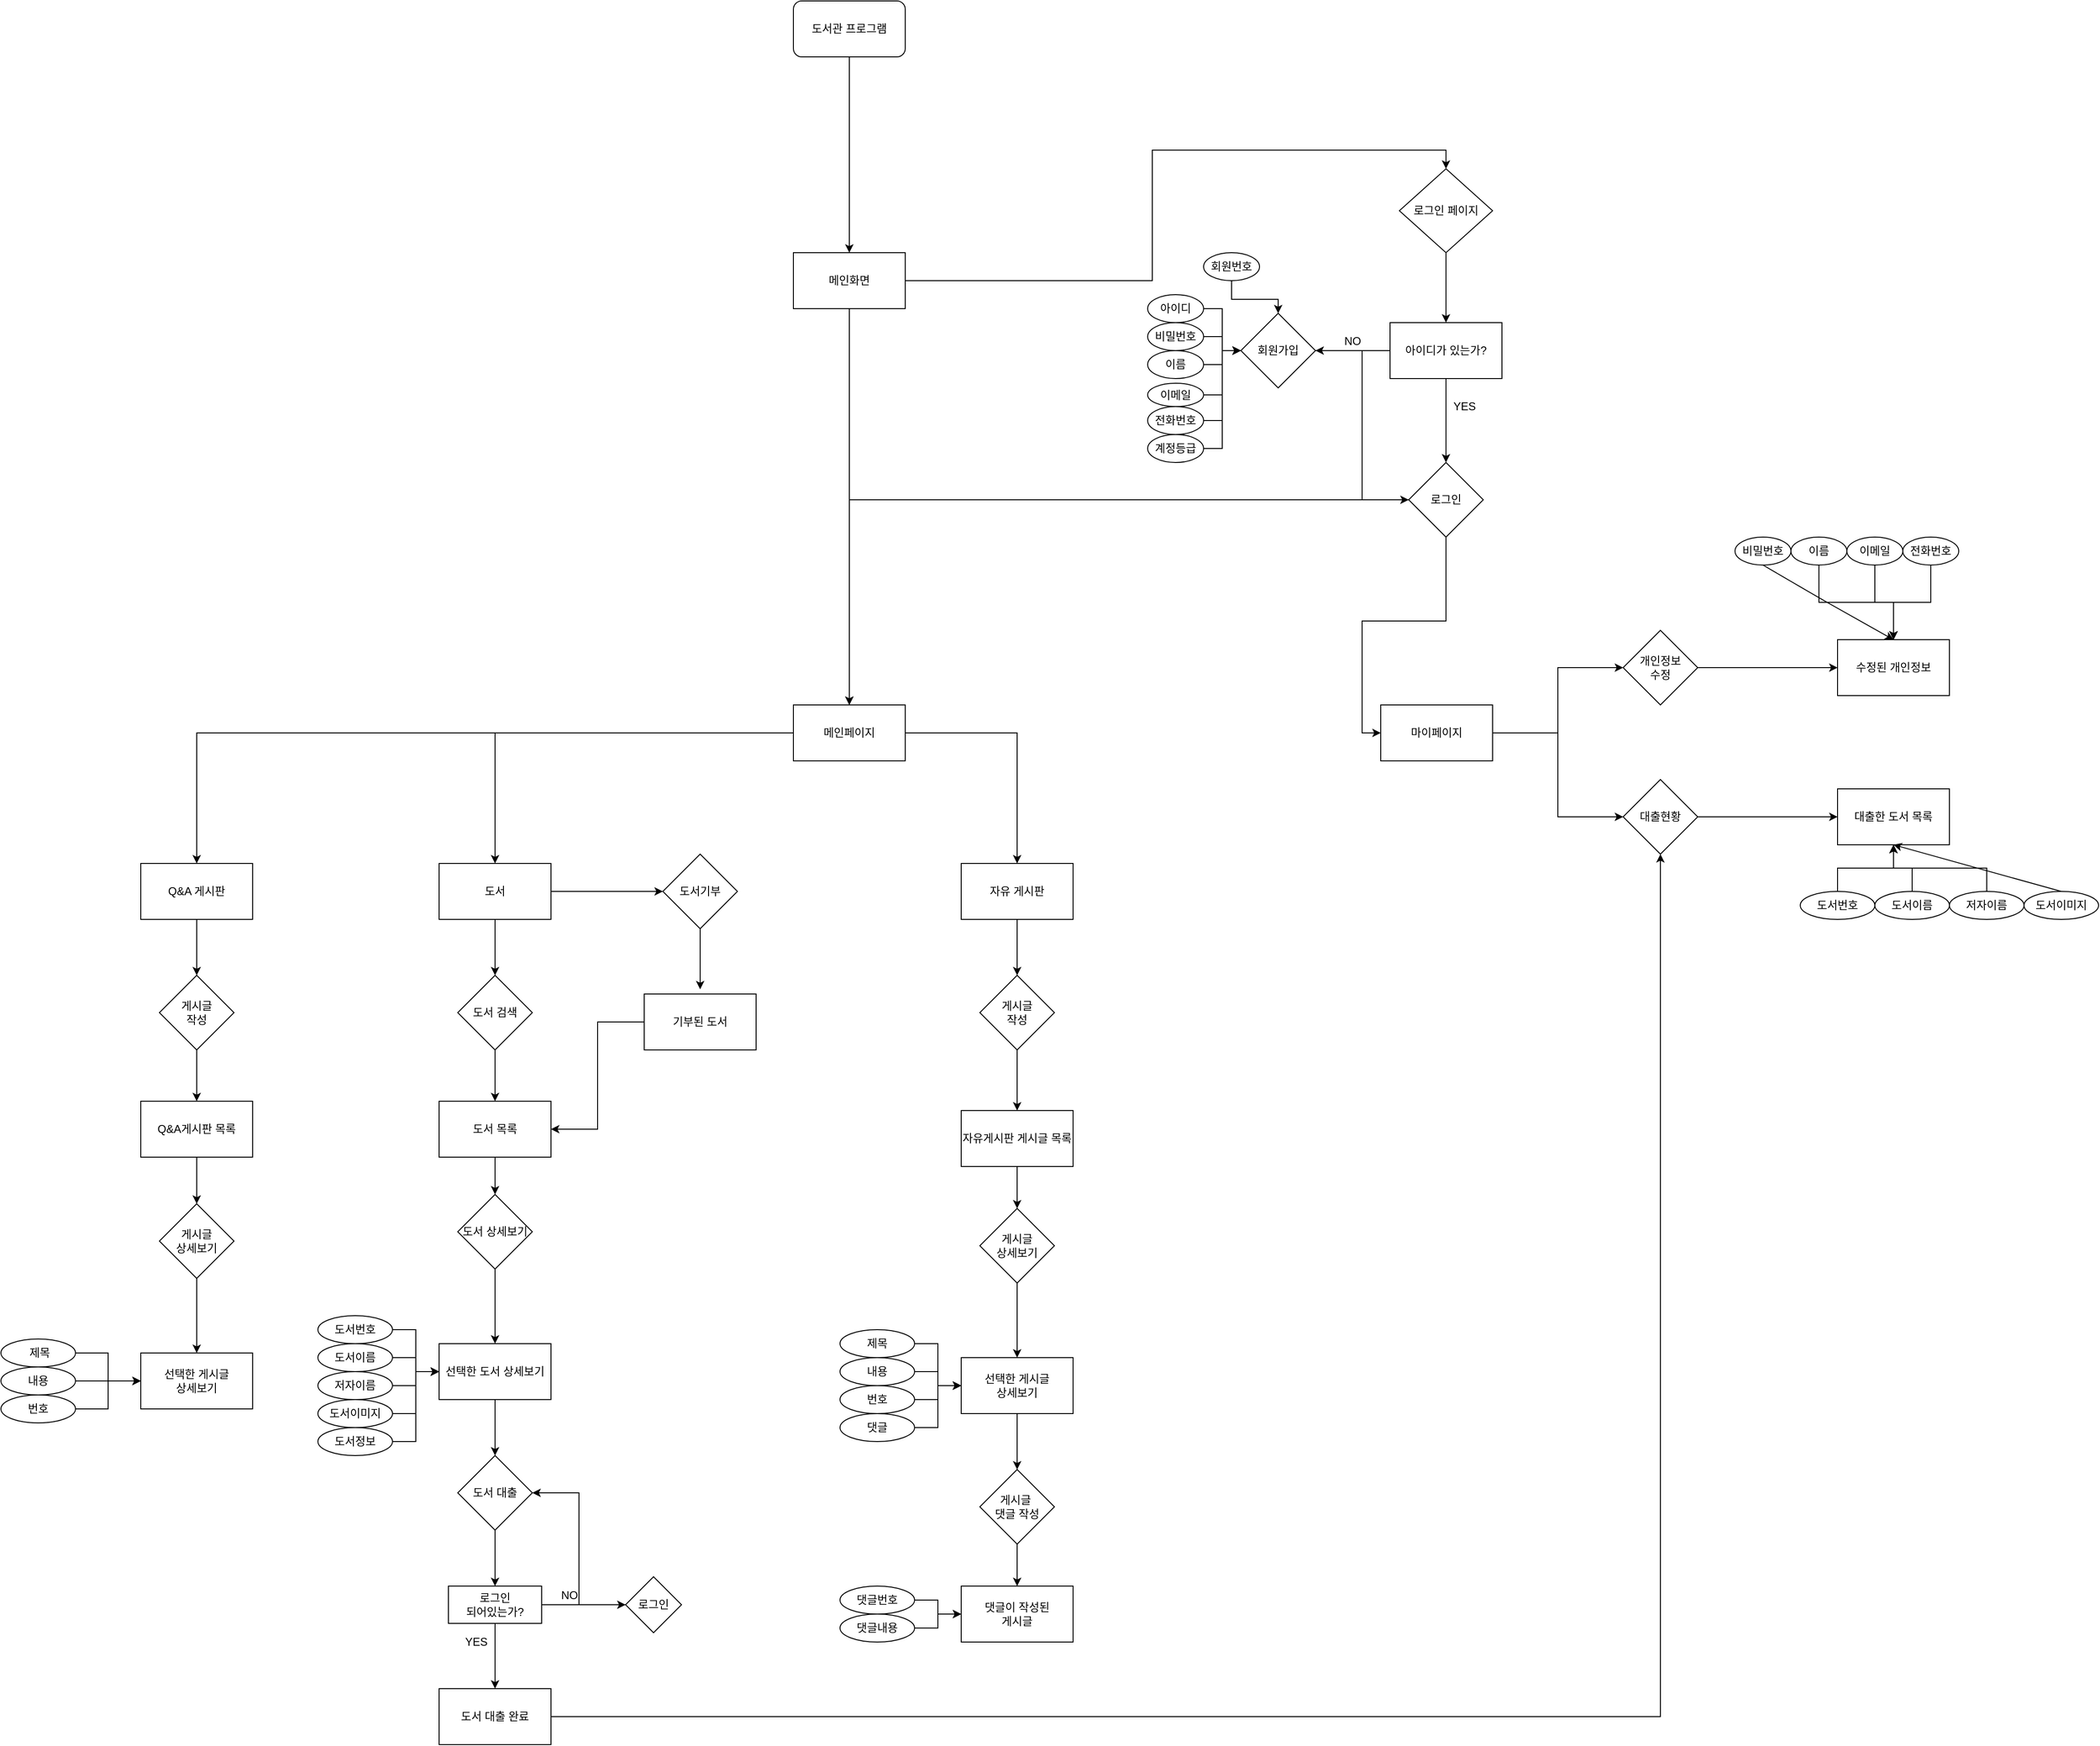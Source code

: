 <mxfile version="13.8.3" type="github">
  <diagram id="GgRh5Rb7qiYKTDojv8wG" name="Page-1">
    <mxGraphModel dx="2249" dy="794" grid="1" gridSize="10" guides="1" tooltips="1" connect="1" arrows="1" fold="1" page="1" pageScale="1" pageWidth="827" pageHeight="1169" math="0" shadow="0">
      <root>
        <mxCell id="0" />
        <mxCell id="1" parent="0" />
        <mxCell id="1i4GBmqMb5xNE_aHgTyW-204" style="edgeStyle=orthogonalEdgeStyle;rounded=0;orthogonalLoop=1;jettySize=auto;html=1;" parent="1" source="1i4GBmqMb5xNE_aHgTyW-30" target="1i4GBmqMb5xNE_aHgTyW-193" edge="1">
          <mxGeometry relative="1" as="geometry" />
        </mxCell>
        <mxCell id="1i4GBmqMb5xNE_aHgTyW-30" value="&lt;font style=&quot;vertical-align: inherit&quot;&gt;&lt;font style=&quot;vertical-align: inherit&quot;&gt;도서관 프로그램&lt;/font&gt;&lt;/font&gt;" style="rounded=1;whiteSpace=wrap;html=1;" parent="1" vertex="1">
          <mxGeometry x="340" y="20" width="120" height="60" as="geometry" />
        </mxCell>
        <mxCell id="1i4GBmqMb5xNE_aHgTyW-105" value="로그인 페이지" style="rhombus;whiteSpace=wrap;html=1;" parent="1" vertex="1">
          <mxGeometry x="990" y="200" width="100" height="90" as="geometry" />
        </mxCell>
        <mxCell id="1i4GBmqMb5xNE_aHgTyW-134" style="edgeStyle=orthogonalEdgeStyle;rounded=0;orthogonalLoop=1;jettySize=auto;html=1;" parent="1" source="1i4GBmqMb5xNE_aHgTyW-106" target="1i4GBmqMb5xNE_aHgTyW-132" edge="1">
          <mxGeometry relative="1" as="geometry" />
        </mxCell>
        <mxCell id="1i4GBmqMb5xNE_aHgTyW-106" value="아이디가 있는가?" style="rounded=0;whiteSpace=wrap;html=1;" parent="1" vertex="1">
          <mxGeometry x="980" y="365" width="120" height="60" as="geometry" />
        </mxCell>
        <mxCell id="1i4GBmqMb5xNE_aHgTyW-107" value="" style="endArrow=classic;html=1;exitX=0.5;exitY=1;exitDx=0;exitDy=0;entryX=0.5;entryY=0;entryDx=0;entryDy=0;" parent="1" source="1i4GBmqMb5xNE_aHgTyW-105" target="1i4GBmqMb5xNE_aHgTyW-106" edge="1">
          <mxGeometry width="50" height="50" relative="1" as="geometry">
            <mxPoint x="880" y="425" as="sourcePoint" />
            <mxPoint x="930" y="375" as="targetPoint" />
          </mxGeometry>
        </mxCell>
        <mxCell id="1i4GBmqMb5xNE_aHgTyW-133" style="edgeStyle=orthogonalEdgeStyle;rounded=0;orthogonalLoop=1;jettySize=auto;html=1;entryX=0;entryY=0.5;entryDx=0;entryDy=0;" parent="1" source="1i4GBmqMb5xNE_aHgTyW-108" target="1i4GBmqMb5xNE_aHgTyW-132" edge="1">
          <mxGeometry relative="1" as="geometry" />
        </mxCell>
        <mxCell id="1i4GBmqMb5xNE_aHgTyW-108" value="회원가입" style="rhombus;whiteSpace=wrap;html=1;" parent="1" vertex="1">
          <mxGeometry x="820" y="355" width="80" height="80" as="geometry" />
        </mxCell>
        <mxCell id="1i4GBmqMb5xNE_aHgTyW-109" value="" style="endArrow=classic;html=1;exitX=0;exitY=0.5;exitDx=0;exitDy=0;entryX=1;entryY=0.5;entryDx=0;entryDy=0;" parent="1" source="1i4GBmqMb5xNE_aHgTyW-106" target="1i4GBmqMb5xNE_aHgTyW-108" edge="1">
          <mxGeometry width="50" height="50" relative="1" as="geometry">
            <mxPoint x="880" y="425" as="sourcePoint" />
            <mxPoint x="930" y="375" as="targetPoint" />
          </mxGeometry>
        </mxCell>
        <mxCell id="1i4GBmqMb5xNE_aHgTyW-153" style="edgeStyle=orthogonalEdgeStyle;rounded=0;orthogonalLoop=1;jettySize=auto;html=1;entryX=0.5;entryY=0;entryDx=0;entryDy=0;" parent="1" source="1i4GBmqMb5xNE_aHgTyW-131" target="1i4GBmqMb5xNE_aHgTyW-150" edge="1">
          <mxGeometry relative="1" as="geometry" />
        </mxCell>
        <mxCell id="1i4GBmqMb5xNE_aHgTyW-154" style="edgeStyle=orthogonalEdgeStyle;rounded=0;orthogonalLoop=1;jettySize=auto;html=1;entryX=0.5;entryY=0;entryDx=0;entryDy=0;" parent="1" source="1i4GBmqMb5xNE_aHgTyW-131" target="1i4GBmqMb5xNE_aHgTyW-151" edge="1">
          <mxGeometry relative="1" as="geometry" />
        </mxCell>
        <mxCell id="1i4GBmqMb5xNE_aHgTyW-155" style="edgeStyle=orthogonalEdgeStyle;rounded=0;orthogonalLoop=1;jettySize=auto;html=1;entryX=0.5;entryY=0;entryDx=0;entryDy=0;" parent="1" source="1i4GBmqMb5xNE_aHgTyW-131" target="1i4GBmqMb5xNE_aHgTyW-152" edge="1">
          <mxGeometry relative="1" as="geometry" />
        </mxCell>
        <mxCell id="1i4GBmqMb5xNE_aHgTyW-131" value="메인페이지" style="rounded=0;whiteSpace=wrap;html=1;" parent="1" vertex="1">
          <mxGeometry x="340" y="775" width="120" height="60" as="geometry" />
        </mxCell>
        <mxCell id="1i4GBmqMb5xNE_aHgTyW-144" style="edgeStyle=orthogonalEdgeStyle;rounded=0;orthogonalLoop=1;jettySize=auto;html=1;entryX=0;entryY=0.5;entryDx=0;entryDy=0;" parent="1" source="1i4GBmqMb5xNE_aHgTyW-132" target="1i4GBmqMb5xNE_aHgTyW-143" edge="1">
          <mxGeometry relative="1" as="geometry" />
        </mxCell>
        <mxCell id="1i4GBmqMb5xNE_aHgTyW-205" style="edgeStyle=orthogonalEdgeStyle;rounded=0;orthogonalLoop=1;jettySize=auto;html=1;entryX=0.5;entryY=0;entryDx=0;entryDy=0;" parent="1" source="1i4GBmqMb5xNE_aHgTyW-132" target="1i4GBmqMb5xNE_aHgTyW-131" edge="1">
          <mxGeometry relative="1" as="geometry" />
        </mxCell>
        <mxCell id="1i4GBmqMb5xNE_aHgTyW-132" value="로그인" style="rhombus;whiteSpace=wrap;html=1;" parent="1" vertex="1">
          <mxGeometry x="1000" y="515" width="80" height="80" as="geometry" />
        </mxCell>
        <mxCell id="1i4GBmqMb5xNE_aHgTyW-140" value="NO" style="text;html=1;strokeColor=none;fillColor=none;align=center;verticalAlign=middle;whiteSpace=wrap;rounded=0;" parent="1" vertex="1">
          <mxGeometry x="920" y="375" width="40" height="20" as="geometry" />
        </mxCell>
        <mxCell id="1i4GBmqMb5xNE_aHgTyW-142" value="YES" style="text;html=1;strokeColor=none;fillColor=none;align=center;verticalAlign=middle;whiteSpace=wrap;rounded=0;" parent="1" vertex="1">
          <mxGeometry x="1040" y="445" width="40" height="20" as="geometry" />
        </mxCell>
        <mxCell id="1i4GBmqMb5xNE_aHgTyW-148" style="edgeStyle=orthogonalEdgeStyle;rounded=0;orthogonalLoop=1;jettySize=auto;html=1;entryX=0;entryY=0.5;entryDx=0;entryDy=0;" parent="1" source="1i4GBmqMb5xNE_aHgTyW-143" target="1i4GBmqMb5xNE_aHgTyW-147" edge="1">
          <mxGeometry relative="1" as="geometry" />
        </mxCell>
        <mxCell id="1i4GBmqMb5xNE_aHgTyW-149" style="edgeStyle=orthogonalEdgeStyle;rounded=0;orthogonalLoop=1;jettySize=auto;html=1;entryX=0;entryY=0.5;entryDx=0;entryDy=0;" parent="1" source="1i4GBmqMb5xNE_aHgTyW-143" target="1i4GBmqMb5xNE_aHgTyW-146" edge="1">
          <mxGeometry relative="1" as="geometry" />
        </mxCell>
        <mxCell id="1i4GBmqMb5xNE_aHgTyW-143" value="마이페이지" style="rounded=0;whiteSpace=wrap;html=1;" parent="1" vertex="1">
          <mxGeometry x="970" y="775" width="120" height="60" as="geometry" />
        </mxCell>
        <mxCell id="1i4GBmqMb5xNE_aHgTyW-197" style="edgeStyle=orthogonalEdgeStyle;rounded=0;orthogonalLoop=1;jettySize=auto;html=1;entryX=0;entryY=0.5;entryDx=0;entryDy=0;" parent="1" source="1i4GBmqMb5xNE_aHgTyW-146" target="1i4GBmqMb5xNE_aHgTyW-196" edge="1">
          <mxGeometry relative="1" as="geometry" />
        </mxCell>
        <mxCell id="1i4GBmqMb5xNE_aHgTyW-146" value="개인정보&lt;br&gt;수정" style="rhombus;whiteSpace=wrap;html=1;" parent="1" vertex="1">
          <mxGeometry x="1230" y="695" width="80" height="80" as="geometry" />
        </mxCell>
        <mxCell id="1i4GBmqMb5xNE_aHgTyW-201" style="edgeStyle=orthogonalEdgeStyle;rounded=0;orthogonalLoop=1;jettySize=auto;html=1;entryX=0;entryY=0.5;entryDx=0;entryDy=0;" parent="1" source="1i4GBmqMb5xNE_aHgTyW-147" target="1i4GBmqMb5xNE_aHgTyW-200" edge="1">
          <mxGeometry relative="1" as="geometry" />
        </mxCell>
        <mxCell id="1i4GBmqMb5xNE_aHgTyW-147" value="대출현황" style="rhombus;whiteSpace=wrap;html=1;" parent="1" vertex="1">
          <mxGeometry x="1230" y="855" width="80" height="80" as="geometry" />
        </mxCell>
        <mxCell id="1i4GBmqMb5xNE_aHgTyW-160" style="edgeStyle=orthogonalEdgeStyle;rounded=0;orthogonalLoop=1;jettySize=auto;html=1;entryX=0.5;entryY=0;entryDx=0;entryDy=0;" parent="1" source="1i4GBmqMb5xNE_aHgTyW-150" target="1i4GBmqMb5xNE_aHgTyW-158" edge="1">
          <mxGeometry relative="1" as="geometry" />
        </mxCell>
        <mxCell id="IJAxx7_-MqXg1oJ6gXs_-74" style="edgeStyle=orthogonalEdgeStyle;rounded=0;orthogonalLoop=1;jettySize=auto;html=1;entryX=0;entryY=0.5;entryDx=0;entryDy=0;" edge="1" parent="1" source="1i4GBmqMb5xNE_aHgTyW-150" target="IJAxx7_-MqXg1oJ6gXs_-73">
          <mxGeometry relative="1" as="geometry" />
        </mxCell>
        <mxCell id="1i4GBmqMb5xNE_aHgTyW-150" value="도서" style="rounded=0;whiteSpace=wrap;html=1;" parent="1" vertex="1">
          <mxGeometry x="-40" y="945" width="120" height="60" as="geometry" />
        </mxCell>
        <mxCell id="1i4GBmqMb5xNE_aHgTyW-159" style="edgeStyle=orthogonalEdgeStyle;rounded=0;orthogonalLoop=1;jettySize=auto;html=1;entryX=0.5;entryY=0;entryDx=0;entryDy=0;" parent="1" source="1i4GBmqMb5xNE_aHgTyW-151" target="1i4GBmqMb5xNE_aHgTyW-157" edge="1">
          <mxGeometry relative="1" as="geometry" />
        </mxCell>
        <mxCell id="1i4GBmqMb5xNE_aHgTyW-151" value="Q&amp;amp;A 게시판" style="rounded=0;whiteSpace=wrap;html=1;" parent="1" vertex="1">
          <mxGeometry x="-360" y="945" width="120" height="60" as="geometry" />
        </mxCell>
        <mxCell id="1i4GBmqMb5xNE_aHgTyW-161" style="edgeStyle=orthogonalEdgeStyle;rounded=0;orthogonalLoop=1;jettySize=auto;html=1;entryX=0.5;entryY=0;entryDx=0;entryDy=0;" parent="1" source="1i4GBmqMb5xNE_aHgTyW-152" target="1i4GBmqMb5xNE_aHgTyW-156" edge="1">
          <mxGeometry relative="1" as="geometry" />
        </mxCell>
        <mxCell id="1i4GBmqMb5xNE_aHgTyW-152" value="자유 게시판" style="rounded=0;whiteSpace=wrap;html=1;" parent="1" vertex="1">
          <mxGeometry x="520" y="945" width="120" height="60" as="geometry" />
        </mxCell>
        <mxCell id="1i4GBmqMb5xNE_aHgTyW-229" style="edgeStyle=orthogonalEdgeStyle;rounded=0;orthogonalLoop=1;jettySize=auto;html=1;entryX=0.5;entryY=0;entryDx=0;entryDy=0;" parent="1" source="1i4GBmqMb5xNE_aHgTyW-156" target="1i4GBmqMb5xNE_aHgTyW-226" edge="1">
          <mxGeometry relative="1" as="geometry" />
        </mxCell>
        <mxCell id="1i4GBmqMb5xNE_aHgTyW-156" value="게시글&lt;br&gt;작성" style="rhombus;whiteSpace=wrap;html=1;" parent="1" vertex="1">
          <mxGeometry x="540" y="1065" width="80" height="80" as="geometry" />
        </mxCell>
        <mxCell id="1i4GBmqMb5xNE_aHgTyW-223" style="edgeStyle=orthogonalEdgeStyle;rounded=0;orthogonalLoop=1;jettySize=auto;html=1;entryX=0.5;entryY=0;entryDx=0;entryDy=0;" parent="1" source="1i4GBmqMb5xNE_aHgTyW-157" target="1i4GBmqMb5xNE_aHgTyW-220" edge="1">
          <mxGeometry relative="1" as="geometry" />
        </mxCell>
        <mxCell id="1i4GBmqMb5xNE_aHgTyW-157" value="게시글&lt;br&gt;작성" style="rhombus;whiteSpace=wrap;html=1;" parent="1" vertex="1">
          <mxGeometry x="-340" y="1065" width="80" height="80" as="geometry" />
        </mxCell>
        <mxCell id="1i4GBmqMb5xNE_aHgTyW-227" style="edgeStyle=orthogonalEdgeStyle;rounded=0;orthogonalLoop=1;jettySize=auto;html=1;entryX=0.5;entryY=0;entryDx=0;entryDy=0;" parent="1" source="1i4GBmqMb5xNE_aHgTyW-158" target="1i4GBmqMb5xNE_aHgTyW-225" edge="1">
          <mxGeometry relative="1" as="geometry" />
        </mxCell>
        <mxCell id="1i4GBmqMb5xNE_aHgTyW-158" value="도서 검색" style="rhombus;whiteSpace=wrap;html=1;" parent="1" vertex="1">
          <mxGeometry x="-20" y="1065" width="80" height="80" as="geometry" />
        </mxCell>
        <mxCell id="1i4GBmqMb5xNE_aHgTyW-165" style="edgeStyle=orthogonalEdgeStyle;rounded=0;orthogonalLoop=1;jettySize=auto;html=1;entryX=0.5;entryY=0;entryDx=0;entryDy=0;" parent="1" source="1i4GBmqMb5xNE_aHgTyW-162" target="1i4GBmqMb5xNE_aHgTyW-164" edge="1">
          <mxGeometry relative="1" as="geometry" />
        </mxCell>
        <mxCell id="1i4GBmqMb5xNE_aHgTyW-162" value="도서 상세보기" style="rhombus;whiteSpace=wrap;html=1;" parent="1" vertex="1">
          <mxGeometry x="-20" y="1300" width="80" height="80" as="geometry" />
        </mxCell>
        <mxCell id="1i4GBmqMb5xNE_aHgTyW-181" style="edgeStyle=orthogonalEdgeStyle;rounded=0;orthogonalLoop=1;jettySize=auto;html=1;entryX=0.5;entryY=0;entryDx=0;entryDy=0;" parent="1" source="1i4GBmqMb5xNE_aHgTyW-164" target="1i4GBmqMb5xNE_aHgTyW-180" edge="1">
          <mxGeometry relative="1" as="geometry" />
        </mxCell>
        <mxCell id="1i4GBmqMb5xNE_aHgTyW-164" value="선택한 도서 상세보기" style="rounded=0;whiteSpace=wrap;html=1;" parent="1" vertex="1">
          <mxGeometry x="-40" y="1460" width="120" height="60" as="geometry" />
        </mxCell>
        <mxCell id="1i4GBmqMb5xNE_aHgTyW-166" style="edgeStyle=orthogonalEdgeStyle;rounded=0;orthogonalLoop=1;jettySize=auto;html=1;entryX=0.5;entryY=0;entryDx=0;entryDy=0;" parent="1" source="1i4GBmqMb5xNE_aHgTyW-167" target="1i4GBmqMb5xNE_aHgTyW-168" edge="1">
          <mxGeometry relative="1" as="geometry" />
        </mxCell>
        <mxCell id="1i4GBmqMb5xNE_aHgTyW-167" value="게시글 &lt;br&gt;상세보기" style="rhombus;whiteSpace=wrap;html=1;" parent="1" vertex="1">
          <mxGeometry x="540" y="1315" width="80" height="80" as="geometry" />
        </mxCell>
        <mxCell id="1i4GBmqMb5xNE_aHgTyW-179" style="edgeStyle=orthogonalEdgeStyle;rounded=0;orthogonalLoop=1;jettySize=auto;html=1;entryX=0.5;entryY=0;entryDx=0;entryDy=0;" parent="1" source="1i4GBmqMb5xNE_aHgTyW-168" target="1i4GBmqMb5xNE_aHgTyW-177" edge="1">
          <mxGeometry relative="1" as="geometry" />
        </mxCell>
        <mxCell id="1i4GBmqMb5xNE_aHgTyW-168" value="선택한 게시글 &lt;br&gt;상세보기" style="rounded=0;whiteSpace=wrap;html=1;" parent="1" vertex="1">
          <mxGeometry x="520" y="1475" width="120" height="60" as="geometry" />
        </mxCell>
        <mxCell id="1i4GBmqMb5xNE_aHgTyW-172" style="edgeStyle=orthogonalEdgeStyle;rounded=0;orthogonalLoop=1;jettySize=auto;html=1;entryX=0.5;entryY=0;entryDx=0;entryDy=0;" parent="1" source="1i4GBmqMb5xNE_aHgTyW-173" target="1i4GBmqMb5xNE_aHgTyW-174" edge="1">
          <mxGeometry relative="1" as="geometry" />
        </mxCell>
        <mxCell id="1i4GBmqMb5xNE_aHgTyW-173" value="게시글 &lt;br&gt;상세보기" style="rhombus;whiteSpace=wrap;html=1;" parent="1" vertex="1">
          <mxGeometry x="-340" y="1310" width="80" height="80" as="geometry" />
        </mxCell>
        <mxCell id="1i4GBmqMb5xNE_aHgTyW-174" value="선택한 게시글 &lt;br&gt;상세보기" style="rounded=0;whiteSpace=wrap;html=1;" parent="1" vertex="1">
          <mxGeometry x="-360" y="1470" width="120" height="60" as="geometry" />
        </mxCell>
        <mxCell id="IJAxx7_-MqXg1oJ6gXs_-78" style="edgeStyle=orthogonalEdgeStyle;rounded=0;orthogonalLoop=1;jettySize=auto;html=1;" edge="1" parent="1" source="1i4GBmqMb5xNE_aHgTyW-177" target="IJAxx7_-MqXg1oJ6gXs_-79">
          <mxGeometry relative="1" as="geometry">
            <mxPoint x="580" y="1740" as="targetPoint" />
          </mxGeometry>
        </mxCell>
        <mxCell id="1i4GBmqMb5xNE_aHgTyW-177" value="게시글&amp;nbsp;&lt;br&gt;댓글 작성" style="rhombus;whiteSpace=wrap;html=1;" parent="1" vertex="1">
          <mxGeometry x="540" y="1595" width="80" height="80" as="geometry" />
        </mxCell>
        <mxCell id="1i4GBmqMb5xNE_aHgTyW-184" style="edgeStyle=orthogonalEdgeStyle;rounded=0;orthogonalLoop=1;jettySize=auto;html=1;entryX=0.5;entryY=0;entryDx=0;entryDy=0;" parent="1" source="1i4GBmqMb5xNE_aHgTyW-180" target="1i4GBmqMb5xNE_aHgTyW-182" edge="1">
          <mxGeometry relative="1" as="geometry" />
        </mxCell>
        <mxCell id="1i4GBmqMb5xNE_aHgTyW-180" value="도서 대출" style="rhombus;whiteSpace=wrap;html=1;" parent="1" vertex="1">
          <mxGeometry x="-20" y="1580" width="80" height="80" as="geometry" />
        </mxCell>
        <mxCell id="1i4GBmqMb5xNE_aHgTyW-182" value="로그인 &lt;br&gt;되어있는가?" style="rounded=0;whiteSpace=wrap;html=1;" parent="1" vertex="1">
          <mxGeometry x="-30" y="1720" width="100" height="40" as="geometry" />
        </mxCell>
        <mxCell id="1i4GBmqMb5xNE_aHgTyW-185" value="" style="endArrow=classic;html=1;exitX=1;exitY=0.5;exitDx=0;exitDy=0;" parent="1" source="1i4GBmqMb5xNE_aHgTyW-182" edge="1">
          <mxGeometry width="50" height="50" relative="1" as="geometry">
            <mxPoint x="160" y="1770" as="sourcePoint" />
            <mxPoint x="160" y="1740" as="targetPoint" />
          </mxGeometry>
        </mxCell>
        <mxCell id="1i4GBmqMb5xNE_aHgTyW-187" value="NO" style="text;html=1;strokeColor=none;fillColor=none;align=center;verticalAlign=middle;whiteSpace=wrap;rounded=0;" parent="1" vertex="1">
          <mxGeometry x="80" y="1720" width="40" height="20" as="geometry" />
        </mxCell>
        <mxCell id="1i4GBmqMb5xNE_aHgTyW-189" style="edgeStyle=orthogonalEdgeStyle;rounded=0;orthogonalLoop=1;jettySize=auto;html=1;entryX=1;entryY=0.5;entryDx=0;entryDy=0;" parent="1" source="1i4GBmqMb5xNE_aHgTyW-188" target="1i4GBmqMb5xNE_aHgTyW-180" edge="1">
          <mxGeometry relative="1" as="geometry" />
        </mxCell>
        <mxCell id="1i4GBmqMb5xNE_aHgTyW-188" value="로그인" style="rhombus;whiteSpace=wrap;html=1;" parent="1" vertex="1">
          <mxGeometry x="160" y="1710" width="60" height="60" as="geometry" />
        </mxCell>
        <mxCell id="1i4GBmqMb5xNE_aHgTyW-202" style="edgeStyle=orthogonalEdgeStyle;rounded=0;orthogonalLoop=1;jettySize=auto;html=1;" parent="1" source="1i4GBmqMb5xNE_aHgTyW-190" target="1i4GBmqMb5xNE_aHgTyW-147" edge="1">
          <mxGeometry relative="1" as="geometry" />
        </mxCell>
        <mxCell id="1i4GBmqMb5xNE_aHgTyW-190" value="도서 대출 완료" style="rounded=0;whiteSpace=wrap;html=1;" parent="1" vertex="1">
          <mxGeometry x="-40" y="1830" width="120" height="60" as="geometry" />
        </mxCell>
        <mxCell id="1i4GBmqMb5xNE_aHgTyW-191" value="" style="endArrow=classic;html=1;exitX=0.5;exitY=1;exitDx=0;exitDy=0;entryX=0.5;entryY=0;entryDx=0;entryDy=0;" parent="1" source="1i4GBmqMb5xNE_aHgTyW-182" target="1i4GBmqMb5xNE_aHgTyW-190" edge="1">
          <mxGeometry width="50" height="50" relative="1" as="geometry">
            <mxPoint x="160" y="1870" as="sourcePoint" />
            <mxPoint x="210" y="1820" as="targetPoint" />
          </mxGeometry>
        </mxCell>
        <mxCell id="1i4GBmqMb5xNE_aHgTyW-192" value="YES" style="text;html=1;strokeColor=none;fillColor=none;align=center;verticalAlign=middle;whiteSpace=wrap;rounded=0;" parent="1" vertex="1">
          <mxGeometry x="-20" y="1770" width="40" height="20" as="geometry" />
        </mxCell>
        <mxCell id="1i4GBmqMb5xNE_aHgTyW-194" style="edgeStyle=orthogonalEdgeStyle;rounded=0;orthogonalLoop=1;jettySize=auto;html=1;entryX=0.5;entryY=0;entryDx=0;entryDy=0;" parent="1" source="1i4GBmqMb5xNE_aHgTyW-193" target="1i4GBmqMb5xNE_aHgTyW-105" edge="1">
          <mxGeometry relative="1" as="geometry" />
        </mxCell>
        <mxCell id="1i4GBmqMb5xNE_aHgTyW-195" style="edgeStyle=orthogonalEdgeStyle;rounded=0;orthogonalLoop=1;jettySize=auto;html=1;" parent="1" source="1i4GBmqMb5xNE_aHgTyW-193" target="1i4GBmqMb5xNE_aHgTyW-131" edge="1">
          <mxGeometry relative="1" as="geometry" />
        </mxCell>
        <mxCell id="1i4GBmqMb5xNE_aHgTyW-193" value="메인화면" style="rounded=0;whiteSpace=wrap;html=1;" parent="1" vertex="1">
          <mxGeometry x="340" y="290" width="120" height="60" as="geometry" />
        </mxCell>
        <mxCell id="1i4GBmqMb5xNE_aHgTyW-196" value="수정된 개인정보" style="rounded=0;whiteSpace=wrap;html=1;" parent="1" vertex="1">
          <mxGeometry x="1460" y="705" width="120" height="60" as="geometry" />
        </mxCell>
        <mxCell id="1i4GBmqMb5xNE_aHgTyW-199" style="edgeStyle=orthogonalEdgeStyle;rounded=0;orthogonalLoop=1;jettySize=auto;html=1;" parent="1" source="IJAxx7_-MqXg1oJ6gXs_-28" target="1i4GBmqMb5xNE_aHgTyW-196" edge="1">
          <mxGeometry relative="1" as="geometry" />
        </mxCell>
        <mxCell id="1i4GBmqMb5xNE_aHgTyW-198" value="비밀번호" style="ellipse;whiteSpace=wrap;html=1;" parent="1" vertex="1">
          <mxGeometry x="1350" y="595" width="60" height="30" as="geometry" />
        </mxCell>
        <mxCell id="1i4GBmqMb5xNE_aHgTyW-200" value="대출한 도서 목록" style="rounded=0;whiteSpace=wrap;html=1;" parent="1" vertex="1">
          <mxGeometry x="1460" y="865" width="120" height="60" as="geometry" />
        </mxCell>
        <mxCell id="1i4GBmqMb5xNE_aHgTyW-214" style="edgeStyle=orthogonalEdgeStyle;rounded=0;orthogonalLoop=1;jettySize=auto;html=1;entryX=0;entryY=0.5;entryDx=0;entryDy=0;" parent="1" source="1i4GBmqMb5xNE_aHgTyW-206" target="1i4GBmqMb5xNE_aHgTyW-108" edge="1">
          <mxGeometry relative="1" as="geometry" />
        </mxCell>
        <mxCell id="1i4GBmqMb5xNE_aHgTyW-206" value="아이디" style="ellipse;whiteSpace=wrap;html=1;" parent="1" vertex="1">
          <mxGeometry x="720" y="335" width="60" height="30" as="geometry" />
        </mxCell>
        <mxCell id="1i4GBmqMb5xNE_aHgTyW-215" style="edgeStyle=orthogonalEdgeStyle;rounded=0;orthogonalLoop=1;jettySize=auto;html=1;entryX=0;entryY=0.5;entryDx=0;entryDy=0;" parent="1" source="1i4GBmqMb5xNE_aHgTyW-207" target="1i4GBmqMb5xNE_aHgTyW-108" edge="1">
          <mxGeometry relative="1" as="geometry" />
        </mxCell>
        <mxCell id="1i4GBmqMb5xNE_aHgTyW-207" value="비밀번호" style="ellipse;whiteSpace=wrap;html=1;" parent="1" vertex="1">
          <mxGeometry x="720" y="365" width="60" height="30" as="geometry" />
        </mxCell>
        <mxCell id="1i4GBmqMb5xNE_aHgTyW-216" style="edgeStyle=orthogonalEdgeStyle;rounded=0;orthogonalLoop=1;jettySize=auto;html=1;entryX=0;entryY=0.5;entryDx=0;entryDy=0;" parent="1" source="1i4GBmqMb5xNE_aHgTyW-208" target="1i4GBmqMb5xNE_aHgTyW-108" edge="1">
          <mxGeometry relative="1" as="geometry" />
        </mxCell>
        <mxCell id="1i4GBmqMb5xNE_aHgTyW-208" value="이름" style="ellipse;whiteSpace=wrap;html=1;" parent="1" vertex="1">
          <mxGeometry x="720" y="395" width="60" height="30" as="geometry" />
        </mxCell>
        <mxCell id="1i4GBmqMb5xNE_aHgTyW-217" style="edgeStyle=orthogonalEdgeStyle;rounded=0;orthogonalLoop=1;jettySize=auto;html=1;entryX=0;entryY=0.5;entryDx=0;entryDy=0;" parent="1" source="1i4GBmqMb5xNE_aHgTyW-209" target="1i4GBmqMb5xNE_aHgTyW-108" edge="1">
          <mxGeometry relative="1" as="geometry" />
        </mxCell>
        <mxCell id="1i4GBmqMb5xNE_aHgTyW-209" value="이메일" style="ellipse;whiteSpace=wrap;html=1;" parent="1" vertex="1">
          <mxGeometry x="720" y="430" width="60" height="25" as="geometry" />
        </mxCell>
        <mxCell id="1i4GBmqMb5xNE_aHgTyW-218" style="edgeStyle=orthogonalEdgeStyle;rounded=0;orthogonalLoop=1;jettySize=auto;html=1;entryX=0;entryY=0.5;entryDx=0;entryDy=0;" parent="1" source="1i4GBmqMb5xNE_aHgTyW-210" target="1i4GBmqMb5xNE_aHgTyW-108" edge="1">
          <mxGeometry relative="1" as="geometry" />
        </mxCell>
        <mxCell id="1i4GBmqMb5xNE_aHgTyW-210" value="전화번호" style="ellipse;whiteSpace=wrap;html=1;" parent="1" vertex="1">
          <mxGeometry x="720" y="455" width="60" height="30" as="geometry" />
        </mxCell>
        <mxCell id="1i4GBmqMb5xNE_aHgTyW-219" style="edgeStyle=orthogonalEdgeStyle;rounded=0;orthogonalLoop=1;jettySize=auto;html=1;entryX=0;entryY=0.5;entryDx=0;entryDy=0;" parent="1" source="1i4GBmqMb5xNE_aHgTyW-211" target="1i4GBmqMb5xNE_aHgTyW-108" edge="1">
          <mxGeometry relative="1" as="geometry" />
        </mxCell>
        <mxCell id="1i4GBmqMb5xNE_aHgTyW-211" value="계정등급" style="ellipse;whiteSpace=wrap;html=1;" parent="1" vertex="1">
          <mxGeometry x="720" y="485" width="60" height="30" as="geometry" />
        </mxCell>
        <mxCell id="1i4GBmqMb5xNE_aHgTyW-213" style="edgeStyle=orthogonalEdgeStyle;rounded=0;orthogonalLoop=1;jettySize=auto;html=1;entryX=0.5;entryY=0;entryDx=0;entryDy=0;" parent="1" source="1i4GBmqMb5xNE_aHgTyW-212" target="1i4GBmqMb5xNE_aHgTyW-108" edge="1">
          <mxGeometry relative="1" as="geometry" />
        </mxCell>
        <mxCell id="1i4GBmqMb5xNE_aHgTyW-212" value="회원번호" style="ellipse;whiteSpace=wrap;html=1;" parent="1" vertex="1">
          <mxGeometry x="780" y="290" width="60" height="30" as="geometry" />
        </mxCell>
        <mxCell id="1i4GBmqMb5xNE_aHgTyW-224" style="edgeStyle=orthogonalEdgeStyle;rounded=0;orthogonalLoop=1;jettySize=auto;html=1;entryX=0.5;entryY=0;entryDx=0;entryDy=0;" parent="1" source="1i4GBmqMb5xNE_aHgTyW-220" target="1i4GBmqMb5xNE_aHgTyW-173" edge="1">
          <mxGeometry relative="1" as="geometry" />
        </mxCell>
        <mxCell id="1i4GBmqMb5xNE_aHgTyW-220" value="Q&amp;amp;A게시판 목록" style="rounded=0;whiteSpace=wrap;html=1;" parent="1" vertex="1">
          <mxGeometry x="-360" y="1200" width="120" height="60" as="geometry" />
        </mxCell>
        <mxCell id="1i4GBmqMb5xNE_aHgTyW-231" style="edgeStyle=orthogonalEdgeStyle;rounded=0;orthogonalLoop=1;jettySize=auto;html=1;entryX=0.5;entryY=0;entryDx=0;entryDy=0;" parent="1" source="1i4GBmqMb5xNE_aHgTyW-225" target="1i4GBmqMb5xNE_aHgTyW-162" edge="1">
          <mxGeometry relative="1" as="geometry" />
        </mxCell>
        <mxCell id="1i4GBmqMb5xNE_aHgTyW-225" value="도서 목록" style="rounded=0;whiteSpace=wrap;html=1;" parent="1" vertex="1">
          <mxGeometry x="-40" y="1200" width="120" height="60" as="geometry" />
        </mxCell>
        <mxCell id="1i4GBmqMb5xNE_aHgTyW-230" style="edgeStyle=orthogonalEdgeStyle;rounded=0;orthogonalLoop=1;jettySize=auto;html=1;entryX=0.5;entryY=0;entryDx=0;entryDy=0;" parent="1" source="1i4GBmqMb5xNE_aHgTyW-226" target="1i4GBmqMb5xNE_aHgTyW-167" edge="1">
          <mxGeometry relative="1" as="geometry" />
        </mxCell>
        <mxCell id="1i4GBmqMb5xNE_aHgTyW-226" value="자유게시판 게시글 목록" style="rounded=0;whiteSpace=wrap;html=1;" parent="1" vertex="1">
          <mxGeometry x="520" y="1210" width="120" height="60" as="geometry" />
        </mxCell>
        <mxCell id="IJAxx7_-MqXg1oJ6gXs_-18" style="edgeStyle=orthogonalEdgeStyle;rounded=0;orthogonalLoop=1;jettySize=auto;html=1;entryX=0;entryY=0.5;entryDx=0;entryDy=0;" edge="1" parent="1" source="IJAxx7_-MqXg1oJ6gXs_-13" target="1i4GBmqMb5xNE_aHgTyW-164">
          <mxGeometry relative="1" as="geometry" />
        </mxCell>
        <mxCell id="IJAxx7_-MqXg1oJ6gXs_-13" value="도서번호" style="ellipse;whiteSpace=wrap;html=1;" vertex="1" parent="1">
          <mxGeometry x="-170" y="1430" width="80" height="30" as="geometry" />
        </mxCell>
        <mxCell id="IJAxx7_-MqXg1oJ6gXs_-19" style="edgeStyle=orthogonalEdgeStyle;rounded=0;orthogonalLoop=1;jettySize=auto;html=1;entryX=0;entryY=0.5;entryDx=0;entryDy=0;" edge="1" parent="1" source="IJAxx7_-MqXg1oJ6gXs_-14" target="1i4GBmqMb5xNE_aHgTyW-164">
          <mxGeometry relative="1" as="geometry" />
        </mxCell>
        <mxCell id="IJAxx7_-MqXg1oJ6gXs_-14" value="도서이름" style="ellipse;whiteSpace=wrap;html=1;" vertex="1" parent="1">
          <mxGeometry x="-170" y="1460" width="80" height="30" as="geometry" />
        </mxCell>
        <mxCell id="IJAxx7_-MqXg1oJ6gXs_-20" style="edgeStyle=orthogonalEdgeStyle;rounded=0;orthogonalLoop=1;jettySize=auto;html=1;entryX=0;entryY=0.5;entryDx=0;entryDy=0;" edge="1" parent="1" source="IJAxx7_-MqXg1oJ6gXs_-15" target="1i4GBmqMb5xNE_aHgTyW-164">
          <mxGeometry relative="1" as="geometry" />
        </mxCell>
        <mxCell id="IJAxx7_-MqXg1oJ6gXs_-15" value="저자이름" style="ellipse;whiteSpace=wrap;html=1;" vertex="1" parent="1">
          <mxGeometry x="-170" y="1490" width="80" height="30" as="geometry" />
        </mxCell>
        <mxCell id="IJAxx7_-MqXg1oJ6gXs_-21" style="edgeStyle=orthogonalEdgeStyle;rounded=0;orthogonalLoop=1;jettySize=auto;html=1;entryX=0;entryY=0.5;entryDx=0;entryDy=0;" edge="1" parent="1" source="IJAxx7_-MqXg1oJ6gXs_-16" target="1i4GBmqMb5xNE_aHgTyW-164">
          <mxGeometry relative="1" as="geometry" />
        </mxCell>
        <mxCell id="IJAxx7_-MqXg1oJ6gXs_-16" value="도서이미지" style="ellipse;whiteSpace=wrap;html=1;" vertex="1" parent="1">
          <mxGeometry x="-170" y="1520" width="80" height="30" as="geometry" />
        </mxCell>
        <mxCell id="IJAxx7_-MqXg1oJ6gXs_-68" style="edgeStyle=orthogonalEdgeStyle;rounded=0;orthogonalLoop=1;jettySize=auto;html=1;entryX=0.5;entryY=1;entryDx=0;entryDy=0;" edge="1" parent="1" source="IJAxx7_-MqXg1oJ6gXs_-22" target="1i4GBmqMb5xNE_aHgTyW-200">
          <mxGeometry relative="1" as="geometry" />
        </mxCell>
        <mxCell id="IJAxx7_-MqXg1oJ6gXs_-22" value="도서번호" style="ellipse;whiteSpace=wrap;html=1;" vertex="1" parent="1">
          <mxGeometry x="1420" y="975" width="80" height="30" as="geometry" />
        </mxCell>
        <mxCell id="IJAxx7_-MqXg1oJ6gXs_-69" style="edgeStyle=orthogonalEdgeStyle;rounded=0;orthogonalLoop=1;jettySize=auto;html=1;entryX=0.5;entryY=1;entryDx=0;entryDy=0;" edge="1" parent="1" source="IJAxx7_-MqXg1oJ6gXs_-23" target="1i4GBmqMb5xNE_aHgTyW-200">
          <mxGeometry relative="1" as="geometry" />
        </mxCell>
        <mxCell id="IJAxx7_-MqXg1oJ6gXs_-23" value="도서이름" style="ellipse;whiteSpace=wrap;html=1;" vertex="1" parent="1">
          <mxGeometry x="1500" y="975" width="80" height="30" as="geometry" />
        </mxCell>
        <mxCell id="IJAxx7_-MqXg1oJ6gXs_-70" style="edgeStyle=orthogonalEdgeStyle;rounded=0;orthogonalLoop=1;jettySize=auto;html=1;entryX=0.5;entryY=1;entryDx=0;entryDy=0;" edge="1" parent="1" source="IJAxx7_-MqXg1oJ6gXs_-24" target="1i4GBmqMb5xNE_aHgTyW-200">
          <mxGeometry relative="1" as="geometry" />
        </mxCell>
        <mxCell id="IJAxx7_-MqXg1oJ6gXs_-24" value="저자이름" style="ellipse;whiteSpace=wrap;html=1;" vertex="1" parent="1">
          <mxGeometry x="1580" y="975" width="80" height="30" as="geometry" />
        </mxCell>
        <mxCell id="IJAxx7_-MqXg1oJ6gXs_-25" value="도서이미지" style="ellipse;whiteSpace=wrap;html=1;" vertex="1" parent="1">
          <mxGeometry x="1660" y="975" width="80" height="30" as="geometry" />
        </mxCell>
        <mxCell id="IJAxx7_-MqXg1oJ6gXs_-27" style="edgeStyle=orthogonalEdgeStyle;rounded=0;orthogonalLoop=1;jettySize=auto;html=1;entryX=0;entryY=0.5;entryDx=0;entryDy=0;" edge="1" parent="1" source="IJAxx7_-MqXg1oJ6gXs_-26" target="1i4GBmqMb5xNE_aHgTyW-164">
          <mxGeometry relative="1" as="geometry" />
        </mxCell>
        <mxCell id="IJAxx7_-MqXg1oJ6gXs_-26" value="도서정보" style="ellipse;whiteSpace=wrap;html=1;" vertex="1" parent="1">
          <mxGeometry x="-170" y="1550" width="80" height="30" as="geometry" />
        </mxCell>
        <mxCell id="IJAxx7_-MqXg1oJ6gXs_-31" style="edgeStyle=orthogonalEdgeStyle;rounded=0;orthogonalLoop=1;jettySize=auto;html=1;entryX=0.5;entryY=0;entryDx=0;entryDy=0;" edge="1" parent="1" source="IJAxx7_-MqXg1oJ6gXs_-28" target="1i4GBmqMb5xNE_aHgTyW-196">
          <mxGeometry relative="1" as="geometry" />
        </mxCell>
        <mxCell id="IJAxx7_-MqXg1oJ6gXs_-32" style="edgeStyle=orthogonalEdgeStyle;rounded=0;orthogonalLoop=1;jettySize=auto;html=1;entryX=0.5;entryY=0;entryDx=0;entryDy=0;" edge="1" parent="1" source="IJAxx7_-MqXg1oJ6gXs_-29" target="1i4GBmqMb5xNE_aHgTyW-196">
          <mxGeometry relative="1" as="geometry" />
        </mxCell>
        <mxCell id="IJAxx7_-MqXg1oJ6gXs_-29" value="이메일" style="ellipse;whiteSpace=wrap;html=1;" vertex="1" parent="1">
          <mxGeometry x="1470" y="595" width="60" height="30" as="geometry" />
        </mxCell>
        <mxCell id="IJAxx7_-MqXg1oJ6gXs_-35" style="edgeStyle=orthogonalEdgeStyle;rounded=0;orthogonalLoop=1;jettySize=auto;html=1;" edge="1" parent="1" source="IJAxx7_-MqXg1oJ6gXs_-30" target="1i4GBmqMb5xNE_aHgTyW-196">
          <mxGeometry relative="1" as="geometry" />
        </mxCell>
        <mxCell id="IJAxx7_-MqXg1oJ6gXs_-30" value="전화번호" style="ellipse;whiteSpace=wrap;html=1;" vertex="1" parent="1">
          <mxGeometry x="1530" y="595" width="60" height="30" as="geometry" />
        </mxCell>
        <mxCell id="IJAxx7_-MqXg1oJ6gXs_-28" value="이름" style="ellipse;whiteSpace=wrap;html=1;" vertex="1" parent="1">
          <mxGeometry x="1410" y="595" width="60" height="30" as="geometry" />
        </mxCell>
        <mxCell id="IJAxx7_-MqXg1oJ6gXs_-37" value="" style="endArrow=classic;html=1;exitX=0.5;exitY=1;exitDx=0;exitDy=0;entryX=0.5;entryY=0;entryDx=0;entryDy=0;" edge="1" parent="1" source="1i4GBmqMb5xNE_aHgTyW-198" target="1i4GBmqMb5xNE_aHgTyW-196">
          <mxGeometry width="50" height="50" relative="1" as="geometry">
            <mxPoint x="1230" y="730" as="sourcePoint" />
            <mxPoint x="1350" y="650" as="targetPoint" />
            <Array as="points">
              <mxPoint x="1440" y="660" />
            </Array>
          </mxGeometry>
        </mxCell>
        <mxCell id="IJAxx7_-MqXg1oJ6gXs_-63" style="edgeStyle=orthogonalEdgeStyle;rounded=0;orthogonalLoop=1;jettySize=auto;html=1;entryX=0;entryY=0.5;entryDx=0;entryDy=0;" edge="1" parent="1" source="IJAxx7_-MqXg1oJ6gXs_-50" target="1i4GBmqMb5xNE_aHgTyW-168">
          <mxGeometry relative="1" as="geometry" />
        </mxCell>
        <mxCell id="IJAxx7_-MqXg1oJ6gXs_-50" value="제목" style="ellipse;whiteSpace=wrap;html=1;" vertex="1" parent="1">
          <mxGeometry x="390" y="1445" width="80" height="30" as="geometry" />
        </mxCell>
        <mxCell id="IJAxx7_-MqXg1oJ6gXs_-64" style="edgeStyle=orthogonalEdgeStyle;rounded=0;orthogonalLoop=1;jettySize=auto;html=1;entryX=0;entryY=0.5;entryDx=0;entryDy=0;" edge="1" parent="1" source="IJAxx7_-MqXg1oJ6gXs_-51" target="1i4GBmqMb5xNE_aHgTyW-168">
          <mxGeometry relative="1" as="geometry" />
        </mxCell>
        <mxCell id="IJAxx7_-MqXg1oJ6gXs_-51" value="내용" style="ellipse;whiteSpace=wrap;html=1;" vertex="1" parent="1">
          <mxGeometry x="390" y="1475" width="80" height="30" as="geometry" />
        </mxCell>
        <mxCell id="IJAxx7_-MqXg1oJ6gXs_-65" style="edgeStyle=orthogonalEdgeStyle;rounded=0;orthogonalLoop=1;jettySize=auto;html=1;entryX=0;entryY=0.5;entryDx=0;entryDy=0;" edge="1" parent="1" source="IJAxx7_-MqXg1oJ6gXs_-52" target="1i4GBmqMb5xNE_aHgTyW-168">
          <mxGeometry relative="1" as="geometry" />
        </mxCell>
        <mxCell id="IJAxx7_-MqXg1oJ6gXs_-52" value="번호" style="ellipse;whiteSpace=wrap;html=1;" vertex="1" parent="1">
          <mxGeometry x="390" y="1505" width="80" height="30" as="geometry" />
        </mxCell>
        <mxCell id="IJAxx7_-MqXg1oJ6gXs_-66" style="edgeStyle=orthogonalEdgeStyle;rounded=0;orthogonalLoop=1;jettySize=auto;html=1;entryX=0;entryY=0.5;entryDx=0;entryDy=0;" edge="1" parent="1" source="IJAxx7_-MqXg1oJ6gXs_-53" target="1i4GBmqMb5xNE_aHgTyW-168">
          <mxGeometry relative="1" as="geometry" />
        </mxCell>
        <mxCell id="IJAxx7_-MqXg1oJ6gXs_-53" value="댓글" style="ellipse;whiteSpace=wrap;html=1;" vertex="1" parent="1">
          <mxGeometry x="390" y="1535" width="80" height="30" as="geometry" />
        </mxCell>
        <mxCell id="IJAxx7_-MqXg1oJ6gXs_-60" style="edgeStyle=orthogonalEdgeStyle;rounded=0;orthogonalLoop=1;jettySize=auto;html=1;entryX=0;entryY=0.5;entryDx=0;entryDy=0;" edge="1" parent="1" source="IJAxx7_-MqXg1oJ6gXs_-57" target="1i4GBmqMb5xNE_aHgTyW-174">
          <mxGeometry relative="1" as="geometry" />
        </mxCell>
        <mxCell id="IJAxx7_-MqXg1oJ6gXs_-57" value="&amp;nbsp;제목" style="ellipse;whiteSpace=wrap;html=1;" vertex="1" parent="1">
          <mxGeometry x="-510" y="1455" width="80" height="30" as="geometry" />
        </mxCell>
        <mxCell id="IJAxx7_-MqXg1oJ6gXs_-61" style="edgeStyle=orthogonalEdgeStyle;rounded=0;orthogonalLoop=1;jettySize=auto;html=1;entryX=0;entryY=0.5;entryDx=0;entryDy=0;" edge="1" parent="1" source="IJAxx7_-MqXg1oJ6gXs_-58" target="1i4GBmqMb5xNE_aHgTyW-174">
          <mxGeometry relative="1" as="geometry" />
        </mxCell>
        <mxCell id="IJAxx7_-MqXg1oJ6gXs_-58" value="내용" style="ellipse;whiteSpace=wrap;html=1;" vertex="1" parent="1">
          <mxGeometry x="-510" y="1485" width="80" height="30" as="geometry" />
        </mxCell>
        <mxCell id="IJAxx7_-MqXg1oJ6gXs_-62" style="edgeStyle=orthogonalEdgeStyle;rounded=0;orthogonalLoop=1;jettySize=auto;html=1;entryX=0;entryY=0.5;entryDx=0;entryDy=0;" edge="1" parent="1" source="IJAxx7_-MqXg1oJ6gXs_-59" target="1i4GBmqMb5xNE_aHgTyW-174">
          <mxGeometry relative="1" as="geometry" />
        </mxCell>
        <mxCell id="IJAxx7_-MqXg1oJ6gXs_-59" value="번호" style="ellipse;whiteSpace=wrap;html=1;" vertex="1" parent="1">
          <mxGeometry x="-510" y="1515" width="80" height="30" as="geometry" />
        </mxCell>
        <mxCell id="IJAxx7_-MqXg1oJ6gXs_-72" value="" style="endArrow=classic;html=1;exitX=0.5;exitY=0;exitDx=0;exitDy=0;entryX=0.5;entryY=1;entryDx=0;entryDy=0;" edge="1" parent="1" source="IJAxx7_-MqXg1oJ6gXs_-25" target="1i4GBmqMb5xNE_aHgTyW-200">
          <mxGeometry width="50" height="50" relative="1" as="geometry">
            <mxPoint x="1210" y="930" as="sourcePoint" />
            <mxPoint x="1260" y="880" as="targetPoint" />
          </mxGeometry>
        </mxCell>
        <mxCell id="IJAxx7_-MqXg1oJ6gXs_-75" style="edgeStyle=orthogonalEdgeStyle;rounded=0;orthogonalLoop=1;jettySize=auto;html=1;" edge="1" parent="1" source="IJAxx7_-MqXg1oJ6gXs_-73">
          <mxGeometry relative="1" as="geometry">
            <mxPoint x="240" y="1080" as="targetPoint" />
          </mxGeometry>
        </mxCell>
        <mxCell id="IJAxx7_-MqXg1oJ6gXs_-73" value="도서기부" style="rhombus;whiteSpace=wrap;html=1;" vertex="1" parent="1">
          <mxGeometry x="200" y="935" width="80" height="80" as="geometry" />
        </mxCell>
        <mxCell id="IJAxx7_-MqXg1oJ6gXs_-77" style="edgeStyle=orthogonalEdgeStyle;rounded=0;orthogonalLoop=1;jettySize=auto;html=1;entryX=1;entryY=0.5;entryDx=0;entryDy=0;" edge="1" parent="1" source="IJAxx7_-MqXg1oJ6gXs_-76" target="1i4GBmqMb5xNE_aHgTyW-225">
          <mxGeometry relative="1" as="geometry" />
        </mxCell>
        <mxCell id="IJAxx7_-MqXg1oJ6gXs_-76" value="기부된 도서" style="rounded=0;whiteSpace=wrap;html=1;" vertex="1" parent="1">
          <mxGeometry x="180" y="1085" width="120" height="60" as="geometry" />
        </mxCell>
        <mxCell id="IJAxx7_-MqXg1oJ6gXs_-79" value="댓글이 작성된&lt;br&gt;게시글" style="rounded=0;whiteSpace=wrap;html=1;" vertex="1" parent="1">
          <mxGeometry x="520" y="1720" width="120" height="60" as="geometry" />
        </mxCell>
        <mxCell id="IJAxx7_-MqXg1oJ6gXs_-92" style="edgeStyle=orthogonalEdgeStyle;rounded=0;orthogonalLoop=1;jettySize=auto;html=1;entryX=0;entryY=0.5;entryDx=0;entryDy=0;" edge="1" parent="1" source="IJAxx7_-MqXg1oJ6gXs_-90" target="IJAxx7_-MqXg1oJ6gXs_-79">
          <mxGeometry relative="1" as="geometry" />
        </mxCell>
        <mxCell id="IJAxx7_-MqXg1oJ6gXs_-90" value="댓글번호" style="ellipse;whiteSpace=wrap;html=1;" vertex="1" parent="1">
          <mxGeometry x="390" y="1720" width="80" height="30" as="geometry" />
        </mxCell>
        <mxCell id="IJAxx7_-MqXg1oJ6gXs_-93" style="edgeStyle=orthogonalEdgeStyle;rounded=0;orthogonalLoop=1;jettySize=auto;html=1;entryX=0;entryY=0.5;entryDx=0;entryDy=0;" edge="1" parent="1" source="IJAxx7_-MqXg1oJ6gXs_-91" target="IJAxx7_-MqXg1oJ6gXs_-79">
          <mxGeometry relative="1" as="geometry" />
        </mxCell>
        <mxCell id="IJAxx7_-MqXg1oJ6gXs_-91" value="댓글내용" style="ellipse;whiteSpace=wrap;html=1;" vertex="1" parent="1">
          <mxGeometry x="390" y="1750" width="80" height="30" as="geometry" />
        </mxCell>
      </root>
    </mxGraphModel>
  </diagram>
</mxfile>
